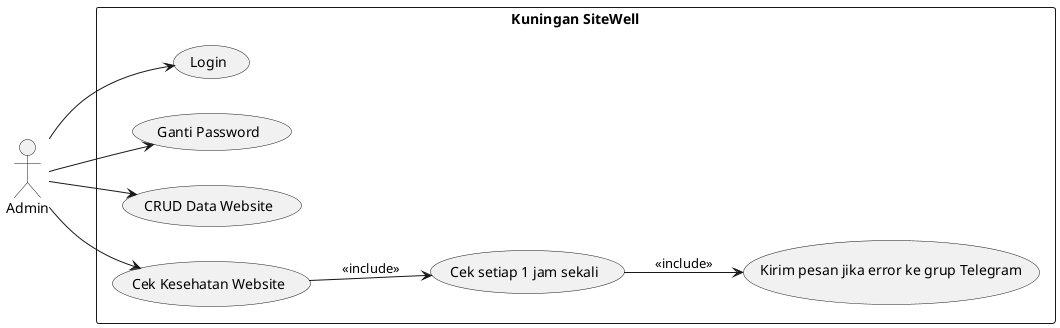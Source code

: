 @startuml
left to right direction

actor "Admin" as A

rectangle "Kuningan SiteWell" {
    usecase "Login" as UC1
    usecase "Ganti Password" as UC2
    usecase "CRUD Data Website" as UC3
    usecase "Cek Kesehatan Website" as UC4
    usecase "Cek setiap 1 jam sekali" as UC5
    usecase "Kirim pesan jika error ke grup Telegram" as UC6
}

A --> UC1
A --> UC2
A --> UC3
A --> UC4
UC4 --> UC5 : <<include>>
UC5 --> UC6 : <<include>>
@enduml